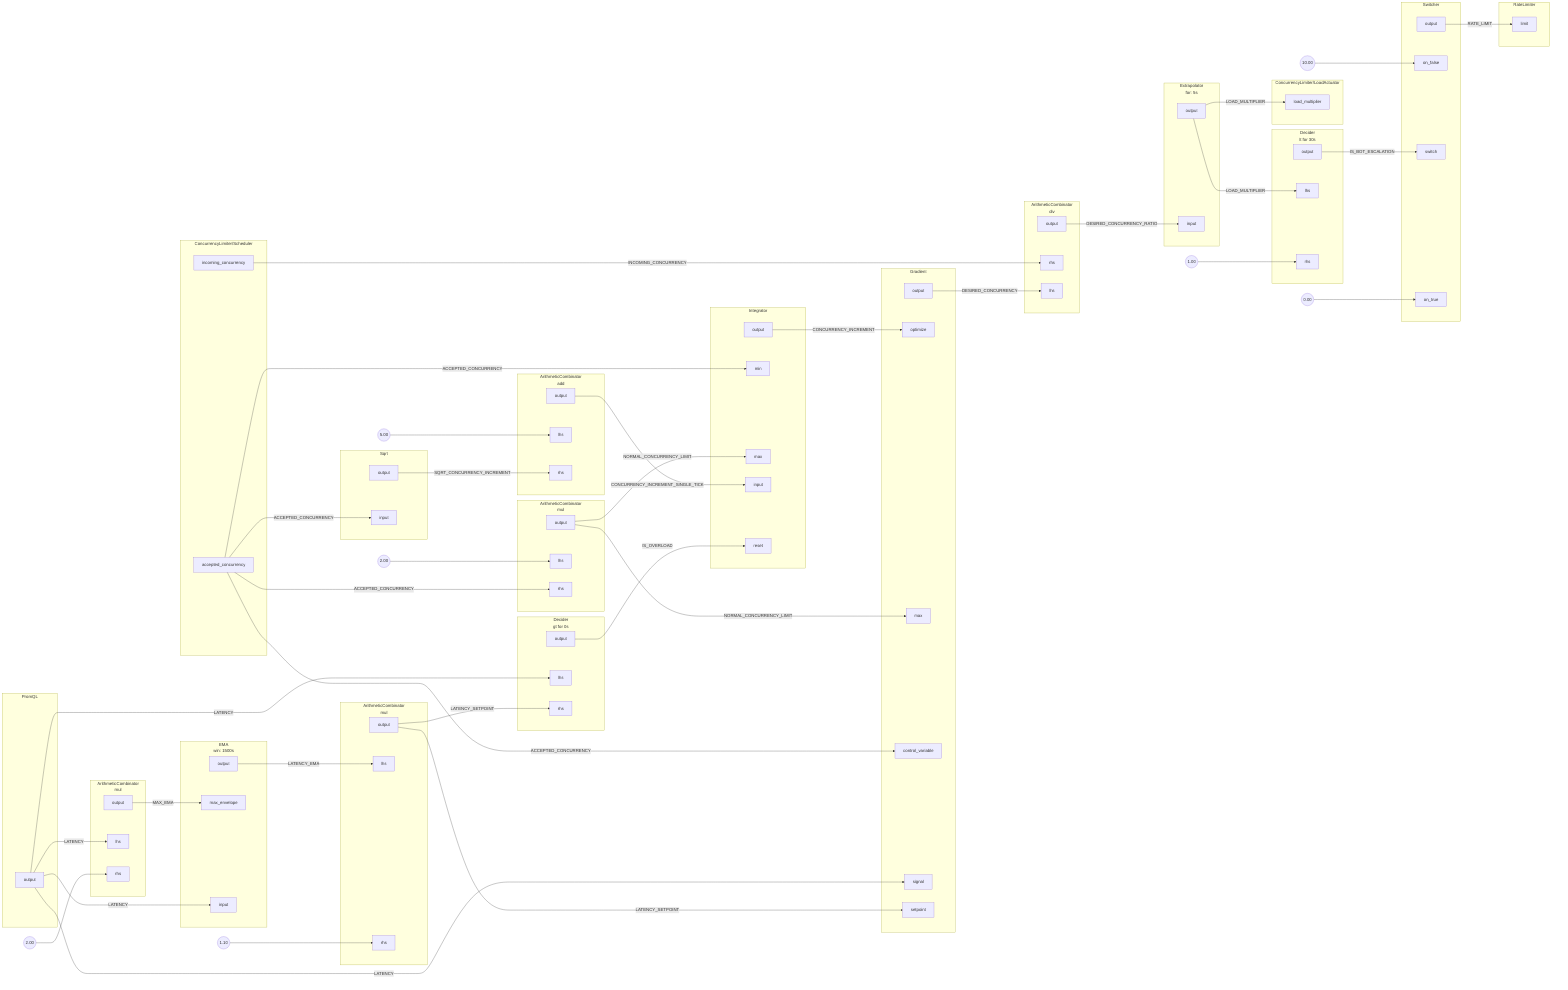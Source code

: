 flowchart LR
subgraph 0[<center>ArithmeticCombinator<br/>mul</center>]
subgraph 0_inports[ ]
style 0_inports fill:none,stroke:none
0lhs[lhs]
0rhs[rhs]
end
subgraph 0_outports[ ]
style 0_outports fill:none,stroke:none
0output[output]
end
end
FakeConstant0((2.00))
FakeConstant0 --> 0rhs
subgraph 1[<center>ArithmeticCombinator<br/>mul</center>]
subgraph 1_inports[ ]
style 1_inports fill:none,stroke:none
1lhs[lhs]
1rhs[rhs]
end
subgraph 1_outports[ ]
style 1_outports fill:none,stroke:none
1output[output]
end
end
FakeConstant1((1.10))
FakeConstant1 --> 1rhs
subgraph 2[<center>ArithmeticCombinator<br/>div</center>]
subgraph 2_inports[ ]
style 2_inports fill:none,stroke:none
2rhs[rhs]
2lhs[lhs]
end
subgraph 2_outports[ ]
style 2_outports fill:none,stroke:none
2output[output]
end
end
subgraph 3[<center>ArithmeticCombinator<br/>mul</center>]
subgraph 3_inports[ ]
style 3_inports fill:none,stroke:none
3lhs[lhs]
3rhs[rhs]
end
subgraph 3_outports[ ]
style 3_outports fill:none,stroke:none
3output[output]
end
end
FakeConstant2((2.00))
FakeConstant2 --> 3lhs
subgraph 4[<center>ArithmeticCombinator<br/>add</center>]
subgraph 4_inports[ ]
style 4_inports fill:none,stroke:none
4lhs[lhs]
4rhs[rhs]
end
subgraph 4_outports[ ]
style 4_outports fill:none,stroke:none
4output[output]
end
end
FakeConstant3((5.00))
FakeConstant3 --> 4lhs
subgraph 5[Integrator]
subgraph 5_inports[ ]
style 5_inports fill:none,stroke:none
5min[min]
5max[max]
5input[input]
5reset[reset]
end
subgraph 5_outports[ ]
style 5_outports fill:none,stroke:none
5output[output]
end
end
subgraph 6[Sqrt]
subgraph 6_inports[ ]
style 6_inports fill:none,stroke:none
6input[input]
end
subgraph 6_outports[ ]
style 6_outports fill:none,stroke:none
6output[output]
end
end
subgraph 7[PromQL]
subgraph 7_outports[ ]
style 7_outports fill:none,stroke:none
7output[output]
end
end
subgraph 8[<center>EMA<br/>win: 1500s</center>]
subgraph 8_inports[ ]
style 8_inports fill:none,stroke:none
8max_envelope[max_envelope]
8input[input]
end
subgraph 8_outports[ ]
style 8_outports fill:none,stroke:none
8output[output]
end
end
subgraph 9[Gradient]
subgraph 9_inports[ ]
style 9_inports fill:none,stroke:none
9optimize[optimize]
9max[max]
9control_variable[control_variable]
9signal[signal]
9setpoint[setpoint]
end
subgraph 9_outports[ ]
style 9_outports fill:none,stroke:none
9output[output]
end
end
subgraph 10[<center>Extrapolator<br/>for: 5s</center>]
subgraph 10_inports[ ]
style 10_inports fill:none,stroke:none
10input[input]
end
subgraph 10_outports[ ]
style 10_outports fill:none,stroke:none
10output[output]
end
end
subgraph 11.Scheduler[ConcurrencyLimiter/Scheduler]
subgraph 11.Scheduler_outports[ ]
style 11.Scheduler_outports fill:none,stroke:none
11.Scheduleraccepted_concurrency[accepted_concurrency]
11.Schedulerincoming_concurrency[incoming_concurrency]
end
end
subgraph 11.LoadActuator[ConcurrencyLimiter/LoadActuator]
subgraph 11.LoadActuator_inports[ ]
style 11.LoadActuator_inports fill:none,stroke:none
11.LoadActuatorload_multiplier[load_multiplier]
end
end
subgraph 15[RateLimiter]
subgraph 15_inports[ ]
style 15_inports fill:none,stroke:none
15limit[limit]
end
end
subgraph 14[Switcher]
subgraph 14_inports[ ]
style 14_inports fill:none,stroke:none
14on_false[on_false]
14switch[switch]
14on_true[on_true]
end
subgraph 14_outports[ ]
style 14_outports fill:none,stroke:none
14output[output]
end
end
FakeConstant4((10.00))
FakeConstant4 --> 14on_false
FakeConstant5((0.00))
FakeConstant5 --> 14on_true
subgraph 12[<center>Decider<br/>gt for 0s</center>]
subgraph 12_inports[ ]
style 12_inports fill:none,stroke:none
12lhs[lhs]
12rhs[rhs]
end
subgraph 12_outports[ ]
style 12_outports fill:none,stroke:none
12output[output]
end
end
subgraph 13[<center>Decider<br/>lt for 30s</center>]
subgraph 13_inports[ ]
style 13_inports fill:none,stroke:none
13lhs[lhs]
13rhs[rhs]
end
subgraph 13_outports[ ]
style 13_outports fill:none,stroke:none
13output[output]
end
end
FakeConstant6((1.00))
FakeConstant6 --> 13rhs
7output --> |LATENCY| 0lhs
7output --> |LATENCY| 8input
7output --> |LATENCY| 9signal
7output --> |LATENCY| 12lhs
9output --> |DESIRED_CONCURRENCY| 2lhs
11.Scheduleraccepted_concurrency --> |ACCEPTED_CONCURRENCY| 3rhs
11.Scheduleraccepted_concurrency --> |ACCEPTED_CONCURRENCY| 5min
11.Scheduleraccepted_concurrency --> |ACCEPTED_CONCURRENCY| 6input
11.Scheduleraccepted_concurrency --> |ACCEPTED_CONCURRENCY| 9control_variable
11.Schedulerincoming_concurrency --> |INCOMING_CONCURRENCY| 2rhs
2output --> |DESIRED_CONCURRENCY_RATIO| 10input
4output --> |CONCURRENCY_INCREMENT_SINGLE_TICK| 5input
14output --> |RATE_LIMIT| 15limit
1output --> |LATENCY_SETPOINT| 9setpoint
1output --> |LATENCY_SETPOINT| 12rhs
6output --> |SQRT_CONCURRENCY_INCREMENT| 4rhs
5output --> |CONCURRENCY_INCREMENT| 9optimize
8output --> |LATENCY_EMA| 1lhs
12output --> |IS_OVERLOAD| 5reset
13output --> |IS_BOT_ESCALATION| 14switch
0output --> |MAX_EMA| 8max_envelope
3output --> |NORMAL_CONCURRENCY_LIMIT| 5max
3output --> |NORMAL_CONCURRENCY_LIMIT| 9max
10output --> |LOAD_MULTIPLIER| 11.LoadActuatorload_multiplier
10output --> |LOAD_MULTIPLIER| 13lhs